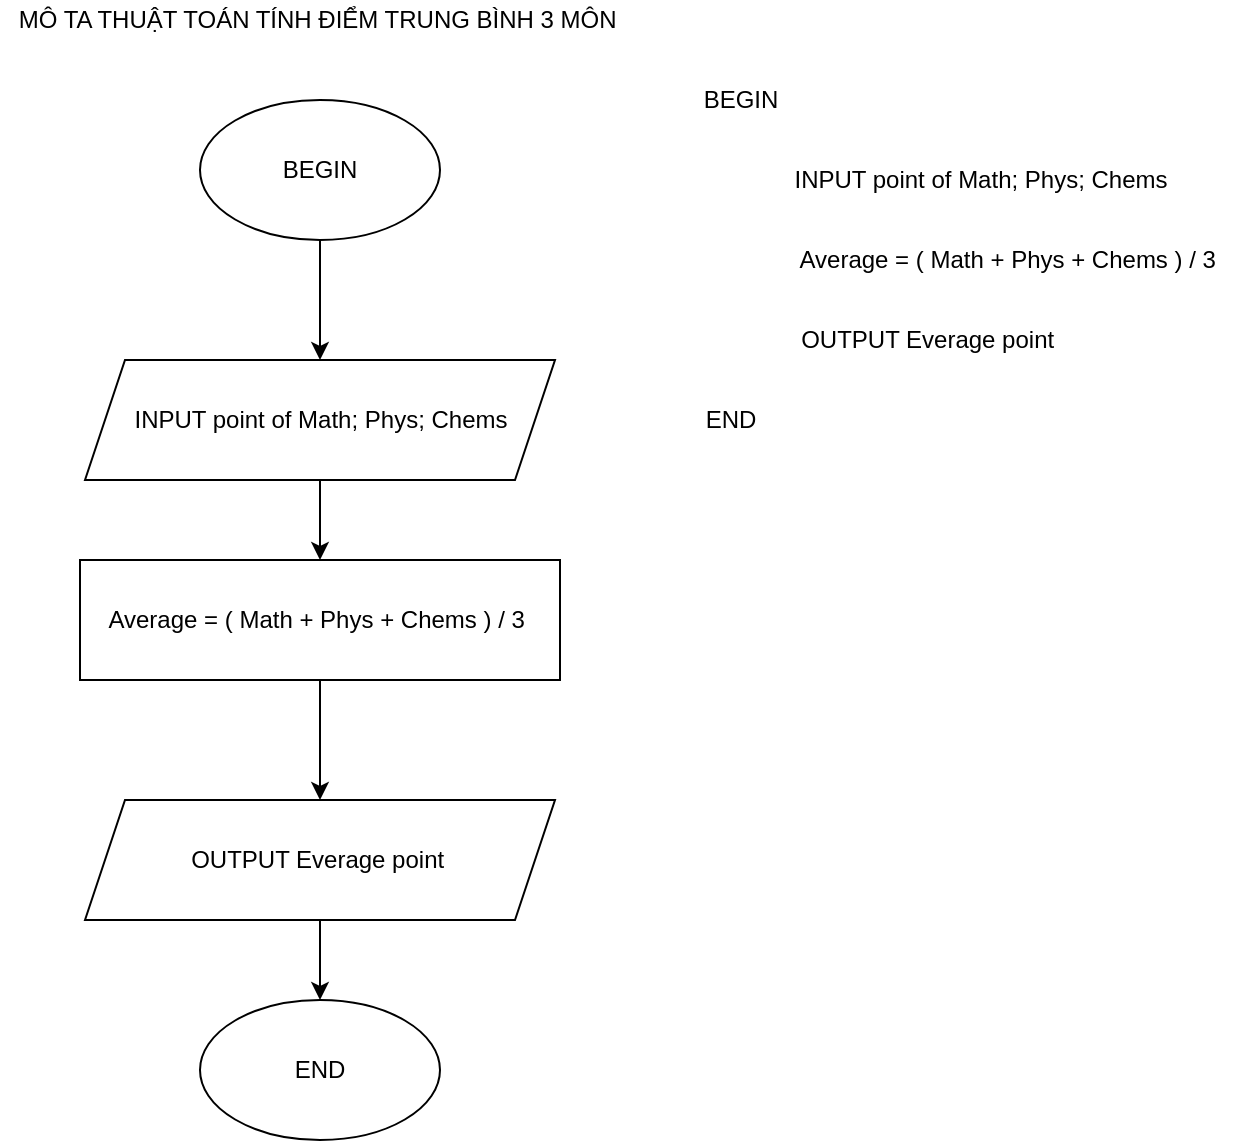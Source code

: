 <mxfile version="13.9.9" type="device"><diagram id="msIB6y1LRlUDutDHD1vD" name="Page-1"><mxGraphModel dx="946" dy="680" grid="1" gridSize="10" guides="1" tooltips="1" connect="1" arrows="1" fold="1" page="1" pageScale="1" pageWidth="850" pageHeight="1100" math="0" shadow="0"><root><mxCell id="0"/><mxCell id="1" parent="0"/><mxCell id="6Hn-lEKfkQnqIArAhcRE-19" value="MÔ TA THUẬT TOÁN TÍNH ĐIỂM TRUNG BÌNH 3 MÔN&amp;nbsp;" style="text;html=1;align=center;verticalAlign=middle;resizable=0;points=[];autosize=1;" parent="1" vertex="1"><mxGeometry x="10" y="20" width="320" height="20" as="geometry"/></mxCell><mxCell id="6Hn-lEKfkQnqIArAhcRE-34" style="edgeStyle=orthogonalEdgeStyle;rounded=0;orthogonalLoop=1;jettySize=auto;html=1;" parent="1" source="6Hn-lEKfkQnqIArAhcRE-35" edge="1"><mxGeometry relative="1" as="geometry"><mxPoint x="170" y="200" as="targetPoint"/></mxGeometry></mxCell><object label="BEGIN" id="6Hn-lEKfkQnqIArAhcRE-35"><mxCell style="ellipse;whiteSpace=wrap;html=1;" parent="1" vertex="1"><mxGeometry x="110" y="70" width="120" height="70" as="geometry"/></mxCell></object><mxCell id="6Hn-lEKfkQnqIArAhcRE-36" style="edgeStyle=orthogonalEdgeStyle;rounded=0;orthogonalLoop=1;jettySize=auto;html=1;" parent="1" source="6Hn-lEKfkQnqIArAhcRE-37" edge="1"><mxGeometry relative="1" as="geometry"><mxPoint x="170" y="300" as="targetPoint"/></mxGeometry></mxCell><mxCell id="6Hn-lEKfkQnqIArAhcRE-37" value="INPUT point of Math; Phys; Chems" style="shape=parallelogram;perimeter=parallelogramPerimeter;whiteSpace=wrap;html=1;fixedSize=1;" parent="1" vertex="1"><mxGeometry x="52.5" y="200" width="235" height="60" as="geometry"/></mxCell><mxCell id="6Hn-lEKfkQnqIArAhcRE-38" style="edgeStyle=orthogonalEdgeStyle;rounded=0;orthogonalLoop=1;jettySize=auto;html=1;entryX=0.5;entryY=0;entryDx=0;entryDy=0;" parent="1" source="6Hn-lEKfkQnqIArAhcRE-39" target="6Hn-lEKfkQnqIArAhcRE-41" edge="1"><mxGeometry relative="1" as="geometry"/></mxCell><mxCell id="6Hn-lEKfkQnqIArAhcRE-39" value="Average = ( Math + Phys + Chems ) / 3&amp;nbsp;" style="rounded=0;whiteSpace=wrap;html=1;" parent="1" vertex="1"><mxGeometry x="50" y="300" width="240" height="60" as="geometry"/></mxCell><mxCell id="6Hn-lEKfkQnqIArAhcRE-40" style="edgeStyle=orthogonalEdgeStyle;rounded=0;orthogonalLoop=1;jettySize=auto;html=1;entryX=0.5;entryY=0;entryDx=0;entryDy=0;" parent="1" source="6Hn-lEKfkQnqIArAhcRE-41" target="6Hn-lEKfkQnqIArAhcRE-42" edge="1"><mxGeometry relative="1" as="geometry"/></mxCell><mxCell id="6Hn-lEKfkQnqIArAhcRE-41" value="OUTPUT Everage point&amp;nbsp;" style="shape=parallelogram;perimeter=parallelogramPerimeter;whiteSpace=wrap;html=1;fixedSize=1;" parent="1" vertex="1"><mxGeometry x="52.5" y="420" width="235" height="60" as="geometry"/></mxCell><object label="END" id="6Hn-lEKfkQnqIArAhcRE-42"><mxCell style="ellipse;whiteSpace=wrap;html=1;" parent="1" vertex="1"><mxGeometry x="110" y="520" width="120" height="70" as="geometry"/></mxCell></object><mxCell id="6Hn-lEKfkQnqIArAhcRE-44" value="&#13;" style="text;html=1;align=center;verticalAlign=middle;resizable=0;points=[];autosize=1;" parent="1" vertex="1"><mxGeometry x="430" y="105" width="20" height="10" as="geometry"/></mxCell><mxCell id="6Hn-lEKfkQnqIArAhcRE-45" value="BEGIN" style="text;html=1;align=center;verticalAlign=middle;resizable=0;points=[];autosize=1;" parent="1" vertex="1"><mxGeometry x="355" y="60" width="50" height="20" as="geometry"/></mxCell><mxCell id="6Hn-lEKfkQnqIArAhcRE-47" value="&lt;span&gt;INPUT point of Math; Phys; Chems&lt;/span&gt;" style="text;html=1;align=center;verticalAlign=middle;resizable=0;points=[];autosize=1;" parent="1" vertex="1"><mxGeometry x="400" y="100" width="200" height="20" as="geometry"/></mxCell><mxCell id="6Hn-lEKfkQnqIArAhcRE-48" value="&lt;span&gt;Average = ( Math + Phys + Chems ) / 3&amp;nbsp;&lt;/span&gt;" style="text;html=1;align=center;verticalAlign=middle;resizable=0;points=[];autosize=1;" parent="1" vertex="1"><mxGeometry x="400" y="140" width="230" height="20" as="geometry"/></mxCell><mxCell id="6Hn-lEKfkQnqIArAhcRE-49" value="&lt;span&gt;OUTPUT Everage point&amp;nbsp;&lt;/span&gt;" style="text;html=1;align=center;verticalAlign=middle;resizable=0;points=[];autosize=1;" parent="1" vertex="1"><mxGeometry x="400" y="180" width="150" height="20" as="geometry"/></mxCell><mxCell id="6Hn-lEKfkQnqIArAhcRE-50" value="END" style="text;html=1;align=center;verticalAlign=middle;resizable=0;points=[];autosize=1;" parent="1" vertex="1"><mxGeometry x="355" y="220" width="40" height="20" as="geometry"/></mxCell></root></mxGraphModel></diagram></mxfile>